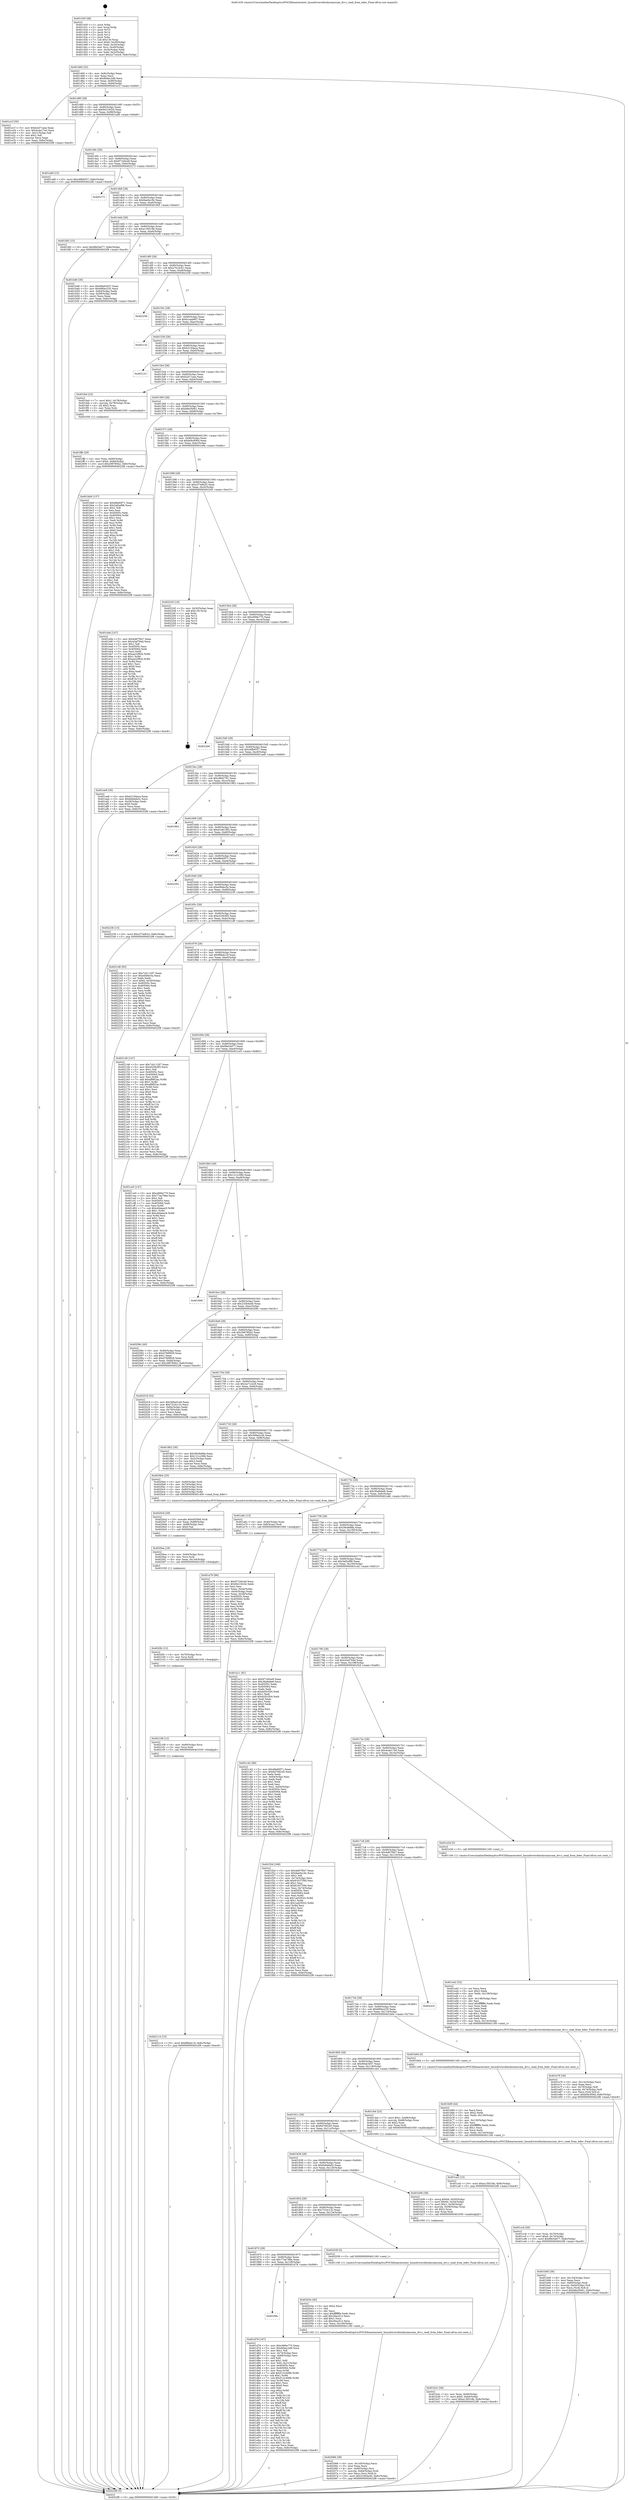 digraph "0x401430" {
  label = "0x401430 (/mnt/c/Users/mathe/Desktop/tcc/POCII/binaries/extr_linuxdriversblockzramzram_drv.c_read_from_bdev_Final-ollvm.out::main(0))"
  labelloc = "t"
  node[shape=record]

  Entry [label="",width=0.3,height=0.3,shape=circle,fillcolor=black,style=filled]
  "0x401460" [label="{
     0x401460 [32]\l
     | [instrs]\l
     &nbsp;&nbsp;0x401460 \<+6\>: mov -0x8c(%rbp),%eax\l
     &nbsp;&nbsp;0x401466 \<+2\>: mov %eax,%ecx\l
     &nbsp;&nbsp;0x401468 \<+6\>: sub $0x8d4ec2d6,%ecx\l
     &nbsp;&nbsp;0x40146e \<+6\>: mov %eax,-0x90(%rbp)\l
     &nbsp;&nbsp;0x401474 \<+6\>: mov %ecx,-0x94(%rbp)\l
     &nbsp;&nbsp;0x40147a \<+6\>: je 0000000000401e1f \<main+0x9ef\>\l
  }"]
  "0x401e1f" [label="{
     0x401e1f [30]\l
     | [instrs]\l
     &nbsp;&nbsp;0x401e1f \<+5\>: mov $0xb2d71aee,%eax\l
     &nbsp;&nbsp;0x401e24 \<+5\>: mov $0x4cde17e0,%ecx\l
     &nbsp;&nbsp;0x401e29 \<+3\>: mov -0x21(%rbp),%dl\l
     &nbsp;&nbsp;0x401e2c \<+3\>: test $0x1,%dl\l
     &nbsp;&nbsp;0x401e2f \<+3\>: cmovne %ecx,%eax\l
     &nbsp;&nbsp;0x401e32 \<+6\>: mov %eax,-0x8c(%rbp)\l
     &nbsp;&nbsp;0x401e38 \<+5\>: jmp 00000000004022f8 \<main+0xec8\>\l
  }"]
  "0x401480" [label="{
     0x401480 [28]\l
     | [instrs]\l
     &nbsp;&nbsp;0x401480 \<+5\>: jmp 0000000000401485 \<main+0x55\>\l
     &nbsp;&nbsp;0x401485 \<+6\>: mov -0x90(%rbp),%eax\l
     &nbsp;&nbsp;0x40148b \<+5\>: sub $0x94219c54,%eax\l
     &nbsp;&nbsp;0x401490 \<+6\>: mov %eax,-0x98(%rbp)\l
     &nbsp;&nbsp;0x401496 \<+6\>: je 0000000000401ad9 \<main+0x6a9\>\l
  }"]
  Exit [label="",width=0.3,height=0.3,shape=circle,fillcolor=black,style=filled,peripheries=2]
  "0x401ad9" [label="{
     0x401ad9 [15]\l
     | [instrs]\l
     &nbsp;&nbsp;0x401ad9 \<+10\>: movl $0xc6fb6557,-0x8c(%rbp)\l
     &nbsp;&nbsp;0x401ae3 \<+5\>: jmp 00000000004022f8 \<main+0xec8\>\l
  }"]
  "0x40149c" [label="{
     0x40149c [28]\l
     | [instrs]\l
     &nbsp;&nbsp;0x40149c \<+5\>: jmp 00000000004014a1 \<main+0x71\>\l
     &nbsp;&nbsp;0x4014a1 \<+6\>: mov -0x90(%rbp),%eax\l
     &nbsp;&nbsp;0x4014a7 \<+5\>: sub $0x971b0ce9,%eax\l
     &nbsp;&nbsp;0x4014ac \<+6\>: mov %eax,-0x9c(%rbp)\l
     &nbsp;&nbsp;0x4014b2 \<+6\>: je 0000000000402273 \<main+0xe43\>\l
  }"]
  "0x402114" [label="{
     0x402114 [15]\l
     | [instrs]\l
     &nbsp;&nbsp;0x402114 \<+10\>: movl $0xf8fadc18,-0x8c(%rbp)\l
     &nbsp;&nbsp;0x40211e \<+5\>: jmp 00000000004022f8 \<main+0xec8\>\l
  }"]
  "0x402273" [label="{
     0x402273\l
  }", style=dashed]
  "0x4014b8" [label="{
     0x4014b8 [28]\l
     | [instrs]\l
     &nbsp;&nbsp;0x4014b8 \<+5\>: jmp 00000000004014bd \<main+0x8d\>\l
     &nbsp;&nbsp;0x4014bd \<+6\>: mov -0x90(%rbp),%eax\l
     &nbsp;&nbsp;0x4014c3 \<+5\>: sub $0x9ae0a18c,%eax\l
     &nbsp;&nbsp;0x4014c8 \<+6\>: mov %eax,-0xa0(%rbp)\l
     &nbsp;&nbsp;0x4014ce \<+6\>: je 0000000000401fd5 \<main+0xba5\>\l
  }"]
  "0x402108" [label="{
     0x402108 [12]\l
     | [instrs]\l
     &nbsp;&nbsp;0x402108 \<+4\>: mov -0x80(%rbp),%rcx\l
     &nbsp;&nbsp;0x40210c \<+3\>: mov %rcx,%rdi\l
     &nbsp;&nbsp;0x40210f \<+5\>: call 0000000000401030 \<free@plt\>\l
     | [calls]\l
     &nbsp;&nbsp;0x401030 \{1\} (unknown)\l
  }"]
  "0x401fd5" [label="{
     0x401fd5 [15]\l
     | [instrs]\l
     &nbsp;&nbsp;0x401fd5 \<+10\>: movl $0xf9e54d77,-0x8c(%rbp)\l
     &nbsp;&nbsp;0x401fdf \<+5\>: jmp 00000000004022f8 \<main+0xec8\>\l
  }"]
  "0x4014d4" [label="{
     0x4014d4 [28]\l
     | [instrs]\l
     &nbsp;&nbsp;0x4014d4 \<+5\>: jmp 00000000004014d9 \<main+0xa9\>\l
     &nbsp;&nbsp;0x4014d9 \<+6\>: mov -0x90(%rbp),%eax\l
     &nbsp;&nbsp;0x4014df \<+5\>: sub $0xa139318e,%eax\l
     &nbsp;&nbsp;0x4014e4 \<+6\>: mov %eax,-0xa4(%rbp)\l
     &nbsp;&nbsp;0x4014ea \<+6\>: je 0000000000401b46 \<main+0x716\>\l
  }"]
  "0x4020fc" [label="{
     0x4020fc [12]\l
     | [instrs]\l
     &nbsp;&nbsp;0x4020fc \<+4\>: mov -0x70(%rbp),%rcx\l
     &nbsp;&nbsp;0x402100 \<+3\>: mov %rcx,%rdi\l
     &nbsp;&nbsp;0x402103 \<+5\>: call 0000000000401030 \<free@plt\>\l
     | [calls]\l
     &nbsp;&nbsp;0x401030 \{1\} (unknown)\l
  }"]
  "0x401b46" [label="{
     0x401b46 [30]\l
     | [instrs]\l
     &nbsp;&nbsp;0x401b46 \<+5\>: mov $0x69ab3457,%eax\l
     &nbsp;&nbsp;0x401b4b \<+5\>: mov $0x680ec235,%ecx\l
     &nbsp;&nbsp;0x401b50 \<+3\>: mov -0x64(%rbp),%edx\l
     &nbsp;&nbsp;0x401b53 \<+3\>: cmp -0x58(%rbp),%edx\l
     &nbsp;&nbsp;0x401b56 \<+3\>: cmovl %ecx,%eax\l
     &nbsp;&nbsp;0x401b59 \<+6\>: mov %eax,-0x8c(%rbp)\l
     &nbsp;&nbsp;0x401b5f \<+5\>: jmp 00000000004022f8 \<main+0xec8\>\l
  }"]
  "0x4014f0" [label="{
     0x4014f0 [28]\l
     | [instrs]\l
     &nbsp;&nbsp;0x4014f0 \<+5\>: jmp 00000000004014f5 \<main+0xc5\>\l
     &nbsp;&nbsp;0x4014f5 \<+6\>: mov -0x90(%rbp),%eax\l
     &nbsp;&nbsp;0x4014fb \<+5\>: sub $0xa741dc41,%eax\l
     &nbsp;&nbsp;0x401500 \<+6\>: mov %eax,-0xa8(%rbp)\l
     &nbsp;&nbsp;0x401506 \<+6\>: je 0000000000402258 \<main+0xe28\>\l
  }"]
  "0x4020ea" [label="{
     0x4020ea [18]\l
     | [instrs]\l
     &nbsp;&nbsp;0x4020ea \<+4\>: mov -0x60(%rbp),%rcx\l
     &nbsp;&nbsp;0x4020ee \<+3\>: mov %rcx,%rdi\l
     &nbsp;&nbsp;0x4020f1 \<+6\>: mov %eax,-0x144(%rbp)\l
     &nbsp;&nbsp;0x4020f7 \<+5\>: call 0000000000401030 \<free@plt\>\l
     | [calls]\l
     &nbsp;&nbsp;0x401030 \{1\} (unknown)\l
  }"]
  "0x402258" [label="{
     0x402258\l
  }", style=dashed]
  "0x40150c" [label="{
     0x40150c [28]\l
     | [instrs]\l
     &nbsp;&nbsp;0x40150c \<+5\>: jmp 0000000000401511 \<main+0xe1\>\l
     &nbsp;&nbsp;0x401511 \<+6\>: mov -0x90(%rbp),%eax\l
     &nbsp;&nbsp;0x401517 \<+5\>: sub $0xb1eaa807,%eax\l
     &nbsp;&nbsp;0x40151c \<+6\>: mov %eax,-0xac(%rbp)\l
     &nbsp;&nbsp;0x401522 \<+6\>: je 0000000000402132 \<main+0xd02\>\l
  }"]
  "0x4020cd" [label="{
     0x4020cd [29]\l
     | [instrs]\l
     &nbsp;&nbsp;0x4020cd \<+10\>: movabs $0x4030b6,%rdi\l
     &nbsp;&nbsp;0x4020d7 \<+6\>: mov %eax,-0x88(%rbp)\l
     &nbsp;&nbsp;0x4020dd \<+6\>: mov -0x88(%rbp),%esi\l
     &nbsp;&nbsp;0x4020e3 \<+2\>: mov $0x0,%al\l
     &nbsp;&nbsp;0x4020e5 \<+5\>: call 0000000000401040 \<printf@plt\>\l
     | [calls]\l
     &nbsp;&nbsp;0x401040 \{1\} (unknown)\l
  }"]
  "0x402132" [label="{
     0x402132\l
  }", style=dashed]
  "0x401528" [label="{
     0x401528 [28]\l
     | [instrs]\l
     &nbsp;&nbsp;0x401528 \<+5\>: jmp 000000000040152d \<main+0xfd\>\l
     &nbsp;&nbsp;0x40152d \<+6\>: mov -0x90(%rbp),%eax\l
     &nbsp;&nbsp;0x401533 \<+5\>: sub $0xb2194aca,%eax\l
     &nbsp;&nbsp;0x401538 \<+6\>: mov %eax,-0xb0(%rbp)\l
     &nbsp;&nbsp;0x40153e \<+6\>: je 0000000000402123 \<main+0xcf3\>\l
  }"]
  "0x402066" [label="{
     0x402066 [38]\l
     | [instrs]\l
     &nbsp;&nbsp;0x402066 \<+6\>: mov -0x140(%rbp),%ecx\l
     &nbsp;&nbsp;0x40206c \<+3\>: imul %eax,%ecx\l
     &nbsp;&nbsp;0x40206f \<+4\>: mov -0x80(%rbp),%rsi\l
     &nbsp;&nbsp;0x402073 \<+7\>: movslq -0x84(%rbp),%rdi\l
     &nbsp;&nbsp;0x40207a \<+3\>: mov %ecx,(%rsi,%rdi,4)\l
     &nbsp;&nbsp;0x40207d \<+10\>: movl $0x233b4a40,-0x8c(%rbp)\l
     &nbsp;&nbsp;0x402087 \<+5\>: jmp 00000000004022f8 \<main+0xec8\>\l
  }"]
  "0x402123" [label="{
     0x402123\l
  }", style=dashed]
  "0x401544" [label="{
     0x401544 [28]\l
     | [instrs]\l
     &nbsp;&nbsp;0x401544 \<+5\>: jmp 0000000000401549 \<main+0x119\>\l
     &nbsp;&nbsp;0x401549 \<+6\>: mov -0x90(%rbp),%eax\l
     &nbsp;&nbsp;0x40154f \<+5\>: sub $0xb2d71aee,%eax\l
     &nbsp;&nbsp;0x401554 \<+6\>: mov %eax,-0xb4(%rbp)\l
     &nbsp;&nbsp;0x40155a \<+6\>: je 0000000000401fe4 \<main+0xbb4\>\l
  }"]
  "0x40203e" [label="{
     0x40203e [40]\l
     | [instrs]\l
     &nbsp;&nbsp;0x40203e \<+5\>: mov $0x2,%ecx\l
     &nbsp;&nbsp;0x402043 \<+1\>: cltd\l
     &nbsp;&nbsp;0x402044 \<+2\>: idiv %ecx\l
     &nbsp;&nbsp;0x402046 \<+6\>: imul $0xfffffffe,%edx,%ecx\l
     &nbsp;&nbsp;0x40204c \<+6\>: add $0x26acd12,%ecx\l
     &nbsp;&nbsp;0x402052 \<+3\>: add $0x1,%ecx\l
     &nbsp;&nbsp;0x402055 \<+6\>: sub $0x26acd12,%ecx\l
     &nbsp;&nbsp;0x40205b \<+6\>: mov %ecx,-0x140(%rbp)\l
     &nbsp;&nbsp;0x402061 \<+5\>: call 0000000000401160 \<next_i\>\l
     | [calls]\l
     &nbsp;&nbsp;0x401160 \{1\} (/mnt/c/Users/mathe/Desktop/tcc/POCII/binaries/extr_linuxdriversblockzramzram_drv.c_read_from_bdev_Final-ollvm.out::next_i)\l
  }"]
  "0x401fe4" [label="{
     0x401fe4 [23]\l
     | [instrs]\l
     &nbsp;&nbsp;0x401fe4 \<+7\>: movl $0x1,-0x78(%rbp)\l
     &nbsp;&nbsp;0x401feb \<+4\>: movslq -0x78(%rbp),%rax\l
     &nbsp;&nbsp;0x401fef \<+4\>: shl $0x2,%rax\l
     &nbsp;&nbsp;0x401ff3 \<+3\>: mov %rax,%rdi\l
     &nbsp;&nbsp;0x401ff6 \<+5\>: call 0000000000401050 \<malloc@plt\>\l
     | [calls]\l
     &nbsp;&nbsp;0x401050 \{1\} (unknown)\l
  }"]
  "0x401560" [label="{
     0x401560 [28]\l
     | [instrs]\l
     &nbsp;&nbsp;0x401560 \<+5\>: jmp 0000000000401565 \<main+0x135\>\l
     &nbsp;&nbsp;0x401565 \<+6\>: mov -0x90(%rbp),%eax\l
     &nbsp;&nbsp;0x40156b \<+5\>: sub $0xb8e30d01,%eax\l
     &nbsp;&nbsp;0x401570 \<+6\>: mov %eax,-0xb8(%rbp)\l
     &nbsp;&nbsp;0x401576 \<+6\>: je 0000000000401bb9 \<main+0x789\>\l
  }"]
  "0x401ffb" [label="{
     0x401ffb [29]\l
     | [instrs]\l
     &nbsp;&nbsp;0x401ffb \<+4\>: mov %rax,-0x80(%rbp)\l
     &nbsp;&nbsp;0x401fff \<+10\>: movl $0x0,-0x84(%rbp)\l
     &nbsp;&nbsp;0x402009 \<+10\>: movl $0x299785b2,-0x8c(%rbp)\l
     &nbsp;&nbsp;0x402013 \<+5\>: jmp 00000000004022f8 \<main+0xec8\>\l
  }"]
  "0x401bb9" [label="{
     0x401bb9 [137]\l
     | [instrs]\l
     &nbsp;&nbsp;0x401bb9 \<+5\>: mov $0xd8e60f71,%eax\l
     &nbsp;&nbsp;0x401bbe \<+5\>: mov $0x3af2ef96,%ecx\l
     &nbsp;&nbsp;0x401bc3 \<+2\>: mov $0x1,%dl\l
     &nbsp;&nbsp;0x401bc5 \<+2\>: xor %esi,%esi\l
     &nbsp;&nbsp;0x401bc7 \<+7\>: mov 0x40505c,%edi\l
     &nbsp;&nbsp;0x401bce \<+8\>: mov 0x405064,%r8d\l
     &nbsp;&nbsp;0x401bd6 \<+3\>: sub $0x1,%esi\l
     &nbsp;&nbsp;0x401bd9 \<+3\>: mov %edi,%r9d\l
     &nbsp;&nbsp;0x401bdc \<+3\>: add %esi,%r9d\l
     &nbsp;&nbsp;0x401bdf \<+4\>: imul %r9d,%edi\l
     &nbsp;&nbsp;0x401be3 \<+3\>: and $0x1,%edi\l
     &nbsp;&nbsp;0x401be6 \<+3\>: cmp $0x0,%edi\l
     &nbsp;&nbsp;0x401be9 \<+4\>: sete %r10b\l
     &nbsp;&nbsp;0x401bed \<+4\>: cmp $0xa,%r8d\l
     &nbsp;&nbsp;0x401bf1 \<+4\>: setl %r11b\l
     &nbsp;&nbsp;0x401bf5 \<+3\>: mov %r10b,%bl\l
     &nbsp;&nbsp;0x401bf8 \<+3\>: xor $0xff,%bl\l
     &nbsp;&nbsp;0x401bfb \<+3\>: mov %r11b,%r14b\l
     &nbsp;&nbsp;0x401bfe \<+4\>: xor $0xff,%r14b\l
     &nbsp;&nbsp;0x401c02 \<+3\>: xor $0x1,%dl\l
     &nbsp;&nbsp;0x401c05 \<+3\>: mov %bl,%r15b\l
     &nbsp;&nbsp;0x401c08 \<+4\>: and $0xff,%r15b\l
     &nbsp;&nbsp;0x401c0c \<+3\>: and %dl,%r10b\l
     &nbsp;&nbsp;0x401c0f \<+3\>: mov %r14b,%r12b\l
     &nbsp;&nbsp;0x401c12 \<+4\>: and $0xff,%r12b\l
     &nbsp;&nbsp;0x401c16 \<+3\>: and %dl,%r11b\l
     &nbsp;&nbsp;0x401c19 \<+3\>: or %r10b,%r15b\l
     &nbsp;&nbsp;0x401c1c \<+3\>: or %r11b,%r12b\l
     &nbsp;&nbsp;0x401c1f \<+3\>: xor %r12b,%r15b\l
     &nbsp;&nbsp;0x401c22 \<+3\>: or %r14b,%bl\l
     &nbsp;&nbsp;0x401c25 \<+3\>: xor $0xff,%bl\l
     &nbsp;&nbsp;0x401c28 \<+3\>: or $0x1,%dl\l
     &nbsp;&nbsp;0x401c2b \<+2\>: and %dl,%bl\l
     &nbsp;&nbsp;0x401c2d \<+3\>: or %bl,%r15b\l
     &nbsp;&nbsp;0x401c30 \<+4\>: test $0x1,%r15b\l
     &nbsp;&nbsp;0x401c34 \<+3\>: cmovne %ecx,%eax\l
     &nbsp;&nbsp;0x401c37 \<+6\>: mov %eax,-0x8c(%rbp)\l
     &nbsp;&nbsp;0x401c3d \<+5\>: jmp 00000000004022f8 \<main+0xec8\>\l
  }"]
  "0x40157c" [label="{
     0x40157c [28]\l
     | [instrs]\l
     &nbsp;&nbsp;0x40157c \<+5\>: jmp 0000000000401581 \<main+0x151\>\l
     &nbsp;&nbsp;0x401581 \<+6\>: mov -0x90(%rbp),%eax\l
     &nbsp;&nbsp;0x401587 \<+5\>: sub $0xbf4c956d,%eax\l
     &nbsp;&nbsp;0x40158c \<+6\>: mov %eax,-0xbc(%rbp)\l
     &nbsp;&nbsp;0x401592 \<+6\>: je 0000000000401e9a \<main+0xa6a\>\l
  }"]
  "0x401e76" [label="{
     0x401e76 [36]\l
     | [instrs]\l
     &nbsp;&nbsp;0x401e76 \<+6\>: mov -0x13c(%rbp),%ecx\l
     &nbsp;&nbsp;0x401e7c \<+3\>: imul %eax,%ecx\l
     &nbsp;&nbsp;0x401e7f \<+4\>: mov -0x70(%rbp),%r8\l
     &nbsp;&nbsp;0x401e83 \<+4\>: movslq -0x74(%rbp),%r9\l
     &nbsp;&nbsp;0x401e87 \<+4\>: mov %ecx,(%r8,%r9,4)\l
     &nbsp;&nbsp;0x401e8b \<+10\>: movl $0xbf4c956d,-0x8c(%rbp)\l
     &nbsp;&nbsp;0x401e95 \<+5\>: jmp 00000000004022f8 \<main+0xec8\>\l
  }"]
  "0x401e9a" [label="{
     0x401e9a [147]\l
     | [instrs]\l
     &nbsp;&nbsp;0x401e9a \<+5\>: mov $0x4d67f5e7,%eax\l
     &nbsp;&nbsp;0x401e9f \<+5\>: mov $0x43af794d,%ecx\l
     &nbsp;&nbsp;0x401ea4 \<+2\>: mov $0x1,%dl\l
     &nbsp;&nbsp;0x401ea6 \<+7\>: mov 0x40505c,%esi\l
     &nbsp;&nbsp;0x401ead \<+7\>: mov 0x405064,%edi\l
     &nbsp;&nbsp;0x401eb4 \<+3\>: mov %esi,%r8d\l
     &nbsp;&nbsp;0x401eb7 \<+7\>: sub $0xaa32f9cb,%r8d\l
     &nbsp;&nbsp;0x401ebe \<+4\>: sub $0x1,%r8d\l
     &nbsp;&nbsp;0x401ec2 \<+7\>: add $0xaa32f9cb,%r8d\l
     &nbsp;&nbsp;0x401ec9 \<+4\>: imul %r8d,%esi\l
     &nbsp;&nbsp;0x401ecd \<+3\>: and $0x1,%esi\l
     &nbsp;&nbsp;0x401ed0 \<+3\>: cmp $0x0,%esi\l
     &nbsp;&nbsp;0x401ed3 \<+4\>: sete %r9b\l
     &nbsp;&nbsp;0x401ed7 \<+3\>: cmp $0xa,%edi\l
     &nbsp;&nbsp;0x401eda \<+4\>: setl %r10b\l
     &nbsp;&nbsp;0x401ede \<+3\>: mov %r9b,%r11b\l
     &nbsp;&nbsp;0x401ee1 \<+4\>: xor $0xff,%r11b\l
     &nbsp;&nbsp;0x401ee5 \<+3\>: mov %r10b,%bl\l
     &nbsp;&nbsp;0x401ee8 \<+3\>: xor $0xff,%bl\l
     &nbsp;&nbsp;0x401eeb \<+3\>: xor $0x0,%dl\l
     &nbsp;&nbsp;0x401eee \<+3\>: mov %r11b,%r14b\l
     &nbsp;&nbsp;0x401ef1 \<+4\>: and $0x0,%r14b\l
     &nbsp;&nbsp;0x401ef5 \<+3\>: and %dl,%r9b\l
     &nbsp;&nbsp;0x401ef8 \<+3\>: mov %bl,%r15b\l
     &nbsp;&nbsp;0x401efb \<+4\>: and $0x0,%r15b\l
     &nbsp;&nbsp;0x401eff \<+3\>: and %dl,%r10b\l
     &nbsp;&nbsp;0x401f02 \<+3\>: or %r9b,%r14b\l
     &nbsp;&nbsp;0x401f05 \<+3\>: or %r10b,%r15b\l
     &nbsp;&nbsp;0x401f08 \<+3\>: xor %r15b,%r14b\l
     &nbsp;&nbsp;0x401f0b \<+3\>: or %bl,%r11b\l
     &nbsp;&nbsp;0x401f0e \<+4\>: xor $0xff,%r11b\l
     &nbsp;&nbsp;0x401f12 \<+3\>: or $0x0,%dl\l
     &nbsp;&nbsp;0x401f15 \<+3\>: and %dl,%r11b\l
     &nbsp;&nbsp;0x401f18 \<+3\>: or %r11b,%r14b\l
     &nbsp;&nbsp;0x401f1b \<+4\>: test $0x1,%r14b\l
     &nbsp;&nbsp;0x401f1f \<+3\>: cmovne %ecx,%eax\l
     &nbsp;&nbsp;0x401f22 \<+6\>: mov %eax,-0x8c(%rbp)\l
     &nbsp;&nbsp;0x401f28 \<+5\>: jmp 00000000004022f8 \<main+0xec8\>\l
  }"]
  "0x401598" [label="{
     0x401598 [28]\l
     | [instrs]\l
     &nbsp;&nbsp;0x401598 \<+5\>: jmp 000000000040159d \<main+0x16d\>\l
     &nbsp;&nbsp;0x40159d \<+6\>: mov -0x90(%rbp),%eax\l
     &nbsp;&nbsp;0x4015a3 \<+5\>: sub $0xc574db33,%eax\l
     &nbsp;&nbsp;0x4015a8 \<+6\>: mov %eax,-0xc0(%rbp)\l
     &nbsp;&nbsp;0x4015ae \<+6\>: je 0000000000402245 \<main+0xe15\>\l
  }"]
  "0x401e42" [label="{
     0x401e42 [52]\l
     | [instrs]\l
     &nbsp;&nbsp;0x401e42 \<+2\>: xor %ecx,%ecx\l
     &nbsp;&nbsp;0x401e44 \<+5\>: mov $0x2,%edx\l
     &nbsp;&nbsp;0x401e49 \<+6\>: mov %edx,-0x138(%rbp)\l
     &nbsp;&nbsp;0x401e4f \<+1\>: cltd\l
     &nbsp;&nbsp;0x401e50 \<+6\>: mov -0x138(%rbp),%esi\l
     &nbsp;&nbsp;0x401e56 \<+2\>: idiv %esi\l
     &nbsp;&nbsp;0x401e58 \<+6\>: imul $0xfffffffe,%edx,%edx\l
     &nbsp;&nbsp;0x401e5e \<+2\>: mov %ecx,%edi\l
     &nbsp;&nbsp;0x401e60 \<+2\>: sub %edx,%edi\l
     &nbsp;&nbsp;0x401e62 \<+2\>: mov %ecx,%edx\l
     &nbsp;&nbsp;0x401e64 \<+3\>: sub $0x1,%edx\l
     &nbsp;&nbsp;0x401e67 \<+2\>: add %edx,%edi\l
     &nbsp;&nbsp;0x401e69 \<+2\>: sub %edi,%ecx\l
     &nbsp;&nbsp;0x401e6b \<+6\>: mov %ecx,-0x13c(%rbp)\l
     &nbsp;&nbsp;0x401e71 \<+5\>: call 0000000000401160 \<next_i\>\l
     | [calls]\l
     &nbsp;&nbsp;0x401160 \{1\} (/mnt/c/Users/mathe/Desktop/tcc/POCII/binaries/extr_linuxdriversblockzramzram_drv.c_read_from_bdev_Final-ollvm.out::next_i)\l
  }"]
  "0x402245" [label="{
     0x402245 [19]\l
     | [instrs]\l
     &nbsp;&nbsp;0x402245 \<+3\>: mov -0x30(%rbp),%eax\l
     &nbsp;&nbsp;0x402248 \<+7\>: add $0x130,%rsp\l
     &nbsp;&nbsp;0x40224f \<+1\>: pop %rbx\l
     &nbsp;&nbsp;0x402250 \<+2\>: pop %r12\l
     &nbsp;&nbsp;0x402252 \<+2\>: pop %r14\l
     &nbsp;&nbsp;0x402254 \<+2\>: pop %r15\l
     &nbsp;&nbsp;0x402256 \<+1\>: pop %rbp\l
     &nbsp;&nbsp;0x402257 \<+1\>: ret\l
  }"]
  "0x4015b4" [label="{
     0x4015b4 [28]\l
     | [instrs]\l
     &nbsp;&nbsp;0x4015b4 \<+5\>: jmp 00000000004015b9 \<main+0x189\>\l
     &nbsp;&nbsp;0x4015b9 \<+6\>: mov -0x90(%rbp),%eax\l
     &nbsp;&nbsp;0x4015bf \<+5\>: sub $0xc666e770,%eax\l
     &nbsp;&nbsp;0x4015c4 \<+6\>: mov %eax,-0xc4(%rbp)\l
     &nbsp;&nbsp;0x4015ca \<+6\>: je 00000000004022b6 \<main+0xe86\>\l
  }"]
  "0x40188c" [label="{
     0x40188c\l
  }", style=dashed]
  "0x4022b6" [label="{
     0x4022b6\l
  }", style=dashed]
  "0x4015d0" [label="{
     0x4015d0 [28]\l
     | [instrs]\l
     &nbsp;&nbsp;0x4015d0 \<+5\>: jmp 00000000004015d5 \<main+0x1a5\>\l
     &nbsp;&nbsp;0x4015d5 \<+6\>: mov -0x90(%rbp),%eax\l
     &nbsp;&nbsp;0x4015db \<+5\>: sub $0xc6fb6557,%eax\l
     &nbsp;&nbsp;0x4015e0 \<+6\>: mov %eax,-0xc8(%rbp)\l
     &nbsp;&nbsp;0x4015e6 \<+6\>: je 0000000000401ae8 \<main+0x6b8\>\l
  }"]
  "0x401d78" [label="{
     0x401d78 [167]\l
     | [instrs]\l
     &nbsp;&nbsp;0x401d78 \<+5\>: mov $0xc666e770,%eax\l
     &nbsp;&nbsp;0x401d7d \<+5\>: mov $0x8d4ec2d6,%ecx\l
     &nbsp;&nbsp;0x401d82 \<+2\>: mov $0x1,%dl\l
     &nbsp;&nbsp;0x401d84 \<+3\>: mov -0x74(%rbp),%esi\l
     &nbsp;&nbsp;0x401d87 \<+3\>: cmp -0x68(%rbp),%esi\l
     &nbsp;&nbsp;0x401d8a \<+4\>: setl %dil\l
     &nbsp;&nbsp;0x401d8e \<+4\>: and $0x1,%dil\l
     &nbsp;&nbsp;0x401d92 \<+4\>: mov %dil,-0x21(%rbp)\l
     &nbsp;&nbsp;0x401d96 \<+7\>: mov 0x40505c,%esi\l
     &nbsp;&nbsp;0x401d9d \<+8\>: mov 0x405064,%r8d\l
     &nbsp;&nbsp;0x401da5 \<+3\>: mov %esi,%r9d\l
     &nbsp;&nbsp;0x401da8 \<+7\>: add $0x512c408b,%r9d\l
     &nbsp;&nbsp;0x401daf \<+4\>: sub $0x1,%r9d\l
     &nbsp;&nbsp;0x401db3 \<+7\>: sub $0x512c408b,%r9d\l
     &nbsp;&nbsp;0x401dba \<+4\>: imul %r9d,%esi\l
     &nbsp;&nbsp;0x401dbe \<+3\>: and $0x1,%esi\l
     &nbsp;&nbsp;0x401dc1 \<+3\>: cmp $0x0,%esi\l
     &nbsp;&nbsp;0x401dc4 \<+4\>: sete %dil\l
     &nbsp;&nbsp;0x401dc8 \<+4\>: cmp $0xa,%r8d\l
     &nbsp;&nbsp;0x401dcc \<+4\>: setl %r10b\l
     &nbsp;&nbsp;0x401dd0 \<+3\>: mov %dil,%r11b\l
     &nbsp;&nbsp;0x401dd3 \<+4\>: xor $0xff,%r11b\l
     &nbsp;&nbsp;0x401dd7 \<+3\>: mov %r10b,%bl\l
     &nbsp;&nbsp;0x401dda \<+3\>: xor $0xff,%bl\l
     &nbsp;&nbsp;0x401ddd \<+3\>: xor $0x1,%dl\l
     &nbsp;&nbsp;0x401de0 \<+3\>: mov %r11b,%r14b\l
     &nbsp;&nbsp;0x401de3 \<+4\>: and $0xff,%r14b\l
     &nbsp;&nbsp;0x401de7 \<+3\>: and %dl,%dil\l
     &nbsp;&nbsp;0x401dea \<+3\>: mov %bl,%r15b\l
     &nbsp;&nbsp;0x401ded \<+4\>: and $0xff,%r15b\l
     &nbsp;&nbsp;0x401df1 \<+3\>: and %dl,%r10b\l
     &nbsp;&nbsp;0x401df4 \<+3\>: or %dil,%r14b\l
     &nbsp;&nbsp;0x401df7 \<+3\>: or %r10b,%r15b\l
     &nbsp;&nbsp;0x401dfa \<+3\>: xor %r15b,%r14b\l
     &nbsp;&nbsp;0x401dfd \<+3\>: or %bl,%r11b\l
     &nbsp;&nbsp;0x401e00 \<+4\>: xor $0xff,%r11b\l
     &nbsp;&nbsp;0x401e04 \<+3\>: or $0x1,%dl\l
     &nbsp;&nbsp;0x401e07 \<+3\>: and %dl,%r11b\l
     &nbsp;&nbsp;0x401e0a \<+3\>: or %r11b,%r14b\l
     &nbsp;&nbsp;0x401e0d \<+4\>: test $0x1,%r14b\l
     &nbsp;&nbsp;0x401e11 \<+3\>: cmovne %ecx,%eax\l
     &nbsp;&nbsp;0x401e14 \<+6\>: mov %eax,-0x8c(%rbp)\l
     &nbsp;&nbsp;0x401e1a \<+5\>: jmp 00000000004022f8 \<main+0xec8\>\l
  }"]
  "0x401ae8" [label="{
     0x401ae8 [30]\l
     | [instrs]\l
     &nbsp;&nbsp;0x401ae8 \<+5\>: mov $0xb2194aca,%eax\l
     &nbsp;&nbsp;0x401aed \<+5\>: mov $0x6e6dde5c,%ecx\l
     &nbsp;&nbsp;0x401af2 \<+3\>: mov -0x28(%rbp),%edx\l
     &nbsp;&nbsp;0x401af5 \<+3\>: cmp $0x0,%edx\l
     &nbsp;&nbsp;0x401af8 \<+3\>: cmove %ecx,%eax\l
     &nbsp;&nbsp;0x401afb \<+6\>: mov %eax,-0x8c(%rbp)\l
     &nbsp;&nbsp;0x401b01 \<+5\>: jmp 00000000004022f8 \<main+0xec8\>\l
  }"]
  "0x4015ec" [label="{
     0x4015ec [28]\l
     | [instrs]\l
     &nbsp;&nbsp;0x4015ec \<+5\>: jmp 00000000004015f1 \<main+0x1c1\>\l
     &nbsp;&nbsp;0x4015f1 \<+6\>: mov -0x90(%rbp),%eax\l
     &nbsp;&nbsp;0x4015f7 \<+5\>: sub $0xcf8d2791,%eax\l
     &nbsp;&nbsp;0x4015fc \<+6\>: mov %eax,-0xcc(%rbp)\l
     &nbsp;&nbsp;0x401602 \<+6\>: je 0000000000401963 \<main+0x533\>\l
  }"]
  "0x401870" [label="{
     0x401870 [28]\l
     | [instrs]\l
     &nbsp;&nbsp;0x401870 \<+5\>: jmp 0000000000401875 \<main+0x445\>\l
     &nbsp;&nbsp;0x401875 \<+6\>: mov -0x90(%rbp),%eax\l
     &nbsp;&nbsp;0x40187b \<+5\>: sub $0x77ae798e,%eax\l
     &nbsp;&nbsp;0x401880 \<+6\>: mov %eax,-0x128(%rbp)\l
     &nbsp;&nbsp;0x401886 \<+6\>: je 0000000000401d78 \<main+0x948\>\l
  }"]
  "0x401963" [label="{
     0x401963\l
  }", style=dashed]
  "0x401608" [label="{
     0x401608 [28]\l
     | [instrs]\l
     &nbsp;&nbsp;0x401608 \<+5\>: jmp 000000000040160d \<main+0x1dd\>\l
     &nbsp;&nbsp;0x40160d \<+6\>: mov -0x90(%rbp),%eax\l
     &nbsp;&nbsp;0x401613 \<+5\>: sub $0xd1e81582,%eax\l
     &nbsp;&nbsp;0x401618 \<+6\>: mov %eax,-0xd0(%rbp)\l
     &nbsp;&nbsp;0x40161e \<+6\>: je 0000000000401a02 \<main+0x5d2\>\l
  }"]
  "0x402039" [label="{
     0x402039 [5]\l
     | [instrs]\l
     &nbsp;&nbsp;0x402039 \<+5\>: call 0000000000401160 \<next_i\>\l
     | [calls]\l
     &nbsp;&nbsp;0x401160 \{1\} (/mnt/c/Users/mathe/Desktop/tcc/POCII/binaries/extr_linuxdriversblockzramzram_drv.c_read_from_bdev_Final-ollvm.out::next_i)\l
  }"]
  "0x401a02" [label="{
     0x401a02\l
  }", style=dashed]
  "0x401624" [label="{
     0x401624 [28]\l
     | [instrs]\l
     &nbsp;&nbsp;0x401624 \<+5\>: jmp 0000000000401629 \<main+0x1f9\>\l
     &nbsp;&nbsp;0x401629 \<+6\>: mov -0x90(%rbp),%eax\l
     &nbsp;&nbsp;0x40162f \<+5\>: sub $0xd8e60f71,%eax\l
     &nbsp;&nbsp;0x401634 \<+6\>: mov %eax,-0xd4(%rbp)\l
     &nbsp;&nbsp;0x40163a \<+6\>: je 0000000000402292 \<main+0xe62\>\l
  }"]
  "0x401ccb" [label="{
     0x401ccb [26]\l
     | [instrs]\l
     &nbsp;&nbsp;0x401ccb \<+4\>: mov %rax,-0x70(%rbp)\l
     &nbsp;&nbsp;0x401ccf \<+7\>: movl $0x0,-0x74(%rbp)\l
     &nbsp;&nbsp;0x401cd6 \<+10\>: movl $0xf9e54d77,-0x8c(%rbp)\l
     &nbsp;&nbsp;0x401ce0 \<+5\>: jmp 00000000004022f8 \<main+0xec8\>\l
  }"]
  "0x402292" [label="{
     0x402292\l
  }", style=dashed]
  "0x401640" [label="{
     0x401640 [28]\l
     | [instrs]\l
     &nbsp;&nbsp;0x401640 \<+5\>: jmp 0000000000401645 \<main+0x215\>\l
     &nbsp;&nbsp;0x401645 \<+6\>: mov -0x90(%rbp),%eax\l
     &nbsp;&nbsp;0x40164b \<+5\>: sub $0xe0bfec5a,%eax\l
     &nbsp;&nbsp;0x401650 \<+6\>: mov %eax,-0xd8(%rbp)\l
     &nbsp;&nbsp;0x401656 \<+6\>: je 0000000000402236 \<main+0xe06\>\l
  }"]
  "0x401b95" [label="{
     0x401b95 [36]\l
     | [instrs]\l
     &nbsp;&nbsp;0x401b95 \<+6\>: mov -0x134(%rbp),%ecx\l
     &nbsp;&nbsp;0x401b9b \<+3\>: imul %eax,%ecx\l
     &nbsp;&nbsp;0x401b9e \<+4\>: mov -0x60(%rbp),%rdi\l
     &nbsp;&nbsp;0x401ba2 \<+4\>: movslq -0x64(%rbp),%r8\l
     &nbsp;&nbsp;0x401ba6 \<+4\>: mov %ecx,(%rdi,%r8,4)\l
     &nbsp;&nbsp;0x401baa \<+10\>: movl $0xb8e30d01,-0x8c(%rbp)\l
     &nbsp;&nbsp;0x401bb4 \<+5\>: jmp 00000000004022f8 \<main+0xec8\>\l
  }"]
  "0x402236" [label="{
     0x402236 [15]\l
     | [instrs]\l
     &nbsp;&nbsp;0x402236 \<+10\>: movl $0xc574db33,-0x8c(%rbp)\l
     &nbsp;&nbsp;0x402240 \<+5\>: jmp 00000000004022f8 \<main+0xec8\>\l
  }"]
  "0x40165c" [label="{
     0x40165c [28]\l
     | [instrs]\l
     &nbsp;&nbsp;0x40165c \<+5\>: jmp 0000000000401661 \<main+0x231\>\l
     &nbsp;&nbsp;0x401661 \<+6\>: mov -0x90(%rbp),%eax\l
     &nbsp;&nbsp;0x401667 \<+5\>: sub $0xe529c6f3,%eax\l
     &nbsp;&nbsp;0x40166c \<+6\>: mov %eax,-0xdc(%rbp)\l
     &nbsp;&nbsp;0x401672 \<+6\>: je 00000000004021d9 \<main+0xda9\>\l
  }"]
  "0x401b69" [label="{
     0x401b69 [44]\l
     | [instrs]\l
     &nbsp;&nbsp;0x401b69 \<+2\>: xor %ecx,%ecx\l
     &nbsp;&nbsp;0x401b6b \<+5\>: mov $0x2,%edx\l
     &nbsp;&nbsp;0x401b70 \<+6\>: mov %edx,-0x130(%rbp)\l
     &nbsp;&nbsp;0x401b76 \<+1\>: cltd\l
     &nbsp;&nbsp;0x401b77 \<+6\>: mov -0x130(%rbp),%esi\l
     &nbsp;&nbsp;0x401b7d \<+2\>: idiv %esi\l
     &nbsp;&nbsp;0x401b7f \<+6\>: imul $0xfffffffe,%edx,%edx\l
     &nbsp;&nbsp;0x401b85 \<+3\>: sub $0x1,%ecx\l
     &nbsp;&nbsp;0x401b88 \<+2\>: sub %ecx,%edx\l
     &nbsp;&nbsp;0x401b8a \<+6\>: mov %edx,-0x134(%rbp)\l
     &nbsp;&nbsp;0x401b90 \<+5\>: call 0000000000401160 \<next_i\>\l
     | [calls]\l
     &nbsp;&nbsp;0x401160 \{1\} (/mnt/c/Users/mathe/Desktop/tcc/POCII/binaries/extr_linuxdriversblockzramzram_drv.c_read_from_bdev_Final-ollvm.out::next_i)\l
  }"]
  "0x4021d9" [label="{
     0x4021d9 [93]\l
     | [instrs]\l
     &nbsp;&nbsp;0x4021d9 \<+5\>: mov $0x7cb11297,%eax\l
     &nbsp;&nbsp;0x4021de \<+5\>: mov $0xe0bfec5a,%ecx\l
     &nbsp;&nbsp;0x4021e3 \<+2\>: xor %edx,%edx\l
     &nbsp;&nbsp;0x4021e5 \<+7\>: movl $0x0,-0x30(%rbp)\l
     &nbsp;&nbsp;0x4021ec \<+7\>: mov 0x40505c,%esi\l
     &nbsp;&nbsp;0x4021f3 \<+7\>: mov 0x405064,%edi\l
     &nbsp;&nbsp;0x4021fa \<+3\>: sub $0x1,%edx\l
     &nbsp;&nbsp;0x4021fd \<+3\>: mov %esi,%r8d\l
     &nbsp;&nbsp;0x402200 \<+3\>: add %edx,%r8d\l
     &nbsp;&nbsp;0x402203 \<+4\>: imul %r8d,%esi\l
     &nbsp;&nbsp;0x402207 \<+3\>: and $0x1,%esi\l
     &nbsp;&nbsp;0x40220a \<+3\>: cmp $0x0,%esi\l
     &nbsp;&nbsp;0x40220d \<+4\>: sete %r9b\l
     &nbsp;&nbsp;0x402211 \<+3\>: cmp $0xa,%edi\l
     &nbsp;&nbsp;0x402214 \<+4\>: setl %r10b\l
     &nbsp;&nbsp;0x402218 \<+3\>: mov %r9b,%r11b\l
     &nbsp;&nbsp;0x40221b \<+3\>: and %r10b,%r11b\l
     &nbsp;&nbsp;0x40221e \<+3\>: xor %r10b,%r9b\l
     &nbsp;&nbsp;0x402221 \<+3\>: or %r9b,%r11b\l
     &nbsp;&nbsp;0x402224 \<+4\>: test $0x1,%r11b\l
     &nbsp;&nbsp;0x402228 \<+3\>: cmovne %ecx,%eax\l
     &nbsp;&nbsp;0x40222b \<+6\>: mov %eax,-0x8c(%rbp)\l
     &nbsp;&nbsp;0x402231 \<+5\>: jmp 00000000004022f8 \<main+0xec8\>\l
  }"]
  "0x401678" [label="{
     0x401678 [28]\l
     | [instrs]\l
     &nbsp;&nbsp;0x401678 \<+5\>: jmp 000000000040167d \<main+0x24d\>\l
     &nbsp;&nbsp;0x40167d \<+6\>: mov -0x90(%rbp),%eax\l
     &nbsp;&nbsp;0x401683 \<+5\>: sub $0xf8fadc18,%eax\l
     &nbsp;&nbsp;0x401688 \<+6\>: mov %eax,-0xe0(%rbp)\l
     &nbsp;&nbsp;0x40168e \<+6\>: je 0000000000402146 \<main+0xd16\>\l
  }"]
  "0x401b2c" [label="{
     0x401b2c [26]\l
     | [instrs]\l
     &nbsp;&nbsp;0x401b2c \<+4\>: mov %rax,-0x60(%rbp)\l
     &nbsp;&nbsp;0x401b30 \<+7\>: movl $0x0,-0x64(%rbp)\l
     &nbsp;&nbsp;0x401b37 \<+10\>: movl $0xa139318e,-0x8c(%rbp)\l
     &nbsp;&nbsp;0x401b41 \<+5\>: jmp 00000000004022f8 \<main+0xec8\>\l
  }"]
  "0x402146" [label="{
     0x402146 [147]\l
     | [instrs]\l
     &nbsp;&nbsp;0x402146 \<+5\>: mov $0x7cb11297,%eax\l
     &nbsp;&nbsp;0x40214b \<+5\>: mov $0xe529c6f3,%ecx\l
     &nbsp;&nbsp;0x402150 \<+2\>: mov $0x1,%dl\l
     &nbsp;&nbsp;0x402152 \<+7\>: mov 0x40505c,%esi\l
     &nbsp;&nbsp;0x402159 \<+7\>: mov 0x405064,%edi\l
     &nbsp;&nbsp;0x402160 \<+3\>: mov %esi,%r8d\l
     &nbsp;&nbsp;0x402163 \<+7\>: add $0xaf8f02ac,%r8d\l
     &nbsp;&nbsp;0x40216a \<+4\>: sub $0x1,%r8d\l
     &nbsp;&nbsp;0x40216e \<+7\>: sub $0xaf8f02ac,%r8d\l
     &nbsp;&nbsp;0x402175 \<+4\>: imul %r8d,%esi\l
     &nbsp;&nbsp;0x402179 \<+3\>: and $0x1,%esi\l
     &nbsp;&nbsp;0x40217c \<+3\>: cmp $0x0,%esi\l
     &nbsp;&nbsp;0x40217f \<+4\>: sete %r9b\l
     &nbsp;&nbsp;0x402183 \<+3\>: cmp $0xa,%edi\l
     &nbsp;&nbsp;0x402186 \<+4\>: setl %r10b\l
     &nbsp;&nbsp;0x40218a \<+3\>: mov %r9b,%r11b\l
     &nbsp;&nbsp;0x40218d \<+4\>: xor $0xff,%r11b\l
     &nbsp;&nbsp;0x402191 \<+3\>: mov %r10b,%bl\l
     &nbsp;&nbsp;0x402194 \<+3\>: xor $0xff,%bl\l
     &nbsp;&nbsp;0x402197 \<+3\>: xor $0x1,%dl\l
     &nbsp;&nbsp;0x40219a \<+3\>: mov %r11b,%r14b\l
     &nbsp;&nbsp;0x40219d \<+4\>: and $0xff,%r14b\l
     &nbsp;&nbsp;0x4021a1 \<+3\>: and %dl,%r9b\l
     &nbsp;&nbsp;0x4021a4 \<+3\>: mov %bl,%r15b\l
     &nbsp;&nbsp;0x4021a7 \<+4\>: and $0xff,%r15b\l
     &nbsp;&nbsp;0x4021ab \<+3\>: and %dl,%r10b\l
     &nbsp;&nbsp;0x4021ae \<+3\>: or %r9b,%r14b\l
     &nbsp;&nbsp;0x4021b1 \<+3\>: or %r10b,%r15b\l
     &nbsp;&nbsp;0x4021b4 \<+3\>: xor %r15b,%r14b\l
     &nbsp;&nbsp;0x4021b7 \<+3\>: or %bl,%r11b\l
     &nbsp;&nbsp;0x4021ba \<+4\>: xor $0xff,%r11b\l
     &nbsp;&nbsp;0x4021be \<+3\>: or $0x1,%dl\l
     &nbsp;&nbsp;0x4021c1 \<+3\>: and %dl,%r11b\l
     &nbsp;&nbsp;0x4021c4 \<+3\>: or %r11b,%r14b\l
     &nbsp;&nbsp;0x4021c7 \<+4\>: test $0x1,%r14b\l
     &nbsp;&nbsp;0x4021cb \<+3\>: cmovne %ecx,%eax\l
     &nbsp;&nbsp;0x4021ce \<+6\>: mov %eax,-0x8c(%rbp)\l
     &nbsp;&nbsp;0x4021d4 \<+5\>: jmp 00000000004022f8 \<main+0xec8\>\l
  }"]
  "0x401694" [label="{
     0x401694 [28]\l
     | [instrs]\l
     &nbsp;&nbsp;0x401694 \<+5\>: jmp 0000000000401699 \<main+0x269\>\l
     &nbsp;&nbsp;0x401699 \<+6\>: mov -0x90(%rbp),%eax\l
     &nbsp;&nbsp;0x40169f \<+5\>: sub $0xf9e54d77,%eax\l
     &nbsp;&nbsp;0x4016a4 \<+6\>: mov %eax,-0xe4(%rbp)\l
     &nbsp;&nbsp;0x4016aa \<+6\>: je 0000000000401ce5 \<main+0x8b5\>\l
  }"]
  "0x401854" [label="{
     0x401854 [28]\l
     | [instrs]\l
     &nbsp;&nbsp;0x401854 \<+5\>: jmp 0000000000401859 \<main+0x429\>\l
     &nbsp;&nbsp;0x401859 \<+6\>: mov -0x90(%rbp),%eax\l
     &nbsp;&nbsp;0x40185f \<+5\>: sub $0x731bc13c,%eax\l
     &nbsp;&nbsp;0x401864 \<+6\>: mov %eax,-0x124(%rbp)\l
     &nbsp;&nbsp;0x40186a \<+6\>: je 0000000000402039 \<main+0xc09\>\l
  }"]
  "0x401ce5" [label="{
     0x401ce5 [147]\l
     | [instrs]\l
     &nbsp;&nbsp;0x401ce5 \<+5\>: mov $0xc666e770,%eax\l
     &nbsp;&nbsp;0x401cea \<+5\>: mov $0x77ae798e,%ecx\l
     &nbsp;&nbsp;0x401cef \<+2\>: mov $0x1,%dl\l
     &nbsp;&nbsp;0x401cf1 \<+7\>: mov 0x40505c,%esi\l
     &nbsp;&nbsp;0x401cf8 \<+7\>: mov 0x405064,%edi\l
     &nbsp;&nbsp;0x401cff \<+3\>: mov %esi,%r8d\l
     &nbsp;&nbsp;0x401d02 \<+7\>: sub $0xc6daeac9,%r8d\l
     &nbsp;&nbsp;0x401d09 \<+4\>: sub $0x1,%r8d\l
     &nbsp;&nbsp;0x401d0d \<+7\>: add $0xc6daeac9,%r8d\l
     &nbsp;&nbsp;0x401d14 \<+4\>: imul %r8d,%esi\l
     &nbsp;&nbsp;0x401d18 \<+3\>: and $0x1,%esi\l
     &nbsp;&nbsp;0x401d1b \<+3\>: cmp $0x0,%esi\l
     &nbsp;&nbsp;0x401d1e \<+4\>: sete %r9b\l
     &nbsp;&nbsp;0x401d22 \<+3\>: cmp $0xa,%edi\l
     &nbsp;&nbsp;0x401d25 \<+4\>: setl %r10b\l
     &nbsp;&nbsp;0x401d29 \<+3\>: mov %r9b,%r11b\l
     &nbsp;&nbsp;0x401d2c \<+4\>: xor $0xff,%r11b\l
     &nbsp;&nbsp;0x401d30 \<+3\>: mov %r10b,%bl\l
     &nbsp;&nbsp;0x401d33 \<+3\>: xor $0xff,%bl\l
     &nbsp;&nbsp;0x401d36 \<+3\>: xor $0x0,%dl\l
     &nbsp;&nbsp;0x401d39 \<+3\>: mov %r11b,%r14b\l
     &nbsp;&nbsp;0x401d3c \<+4\>: and $0x0,%r14b\l
     &nbsp;&nbsp;0x401d40 \<+3\>: and %dl,%r9b\l
     &nbsp;&nbsp;0x401d43 \<+3\>: mov %bl,%r15b\l
     &nbsp;&nbsp;0x401d46 \<+4\>: and $0x0,%r15b\l
     &nbsp;&nbsp;0x401d4a \<+3\>: and %dl,%r10b\l
     &nbsp;&nbsp;0x401d4d \<+3\>: or %r9b,%r14b\l
     &nbsp;&nbsp;0x401d50 \<+3\>: or %r10b,%r15b\l
     &nbsp;&nbsp;0x401d53 \<+3\>: xor %r15b,%r14b\l
     &nbsp;&nbsp;0x401d56 \<+3\>: or %bl,%r11b\l
     &nbsp;&nbsp;0x401d59 \<+4\>: xor $0xff,%r11b\l
     &nbsp;&nbsp;0x401d5d \<+3\>: or $0x0,%dl\l
     &nbsp;&nbsp;0x401d60 \<+3\>: and %dl,%r11b\l
     &nbsp;&nbsp;0x401d63 \<+3\>: or %r11b,%r14b\l
     &nbsp;&nbsp;0x401d66 \<+4\>: test $0x1,%r14b\l
     &nbsp;&nbsp;0x401d6a \<+3\>: cmovne %ecx,%eax\l
     &nbsp;&nbsp;0x401d6d \<+6\>: mov %eax,-0x8c(%rbp)\l
     &nbsp;&nbsp;0x401d73 \<+5\>: jmp 00000000004022f8 \<main+0xec8\>\l
  }"]
  "0x4016b0" [label="{
     0x4016b0 [28]\l
     | [instrs]\l
     &nbsp;&nbsp;0x4016b0 \<+5\>: jmp 00000000004016b5 \<main+0x285\>\l
     &nbsp;&nbsp;0x4016b5 \<+6\>: mov -0x90(%rbp),%eax\l
     &nbsp;&nbsp;0x4016bb \<+5\>: sub $0x121cc58b,%eax\l
     &nbsp;&nbsp;0x4016c0 \<+6\>: mov %eax,-0xe8(%rbp)\l
     &nbsp;&nbsp;0x4016c6 \<+6\>: je 00000000004018d0 \<main+0x4a0\>\l
  }"]
  "0x401b06" [label="{
     0x401b06 [38]\l
     | [instrs]\l
     &nbsp;&nbsp;0x401b06 \<+8\>: movq $0x64,-0x50(%rbp)\l
     &nbsp;&nbsp;0x401b0e \<+7\>: movl $0x64,-0x54(%rbp)\l
     &nbsp;&nbsp;0x401b15 \<+7\>: movl $0x1,-0x58(%rbp)\l
     &nbsp;&nbsp;0x401b1c \<+4\>: movslq -0x58(%rbp),%rax\l
     &nbsp;&nbsp;0x401b20 \<+4\>: shl $0x2,%rax\l
     &nbsp;&nbsp;0x401b24 \<+3\>: mov %rax,%rdi\l
     &nbsp;&nbsp;0x401b27 \<+5\>: call 0000000000401050 \<malloc@plt\>\l
     | [calls]\l
     &nbsp;&nbsp;0x401050 \{1\} (unknown)\l
  }"]
  "0x4018d0" [label="{
     0x4018d0\l
  }", style=dashed]
  "0x4016cc" [label="{
     0x4016cc [28]\l
     | [instrs]\l
     &nbsp;&nbsp;0x4016cc \<+5\>: jmp 00000000004016d1 \<main+0x2a1\>\l
     &nbsp;&nbsp;0x4016d1 \<+6\>: mov -0x90(%rbp),%eax\l
     &nbsp;&nbsp;0x4016d7 \<+5\>: sub $0x233b4a40,%eax\l
     &nbsp;&nbsp;0x4016dc \<+6\>: mov %eax,-0xec(%rbp)\l
     &nbsp;&nbsp;0x4016e2 \<+6\>: je 000000000040208c \<main+0xc5c\>\l
  }"]
  "0x401838" [label="{
     0x401838 [28]\l
     | [instrs]\l
     &nbsp;&nbsp;0x401838 \<+5\>: jmp 000000000040183d \<main+0x40d\>\l
     &nbsp;&nbsp;0x40183d \<+6\>: mov -0x90(%rbp),%eax\l
     &nbsp;&nbsp;0x401843 \<+5\>: sub $0x6e6dde5c,%eax\l
     &nbsp;&nbsp;0x401848 \<+6\>: mov %eax,-0x120(%rbp)\l
     &nbsp;&nbsp;0x40184e \<+6\>: je 0000000000401b06 \<main+0x6d6\>\l
  }"]
  "0x40208c" [label="{
     0x40208c [40]\l
     | [instrs]\l
     &nbsp;&nbsp;0x40208c \<+6\>: mov -0x84(%rbp),%eax\l
     &nbsp;&nbsp;0x402092 \<+5\>: sub $0xd7fd9829,%eax\l
     &nbsp;&nbsp;0x402097 \<+3\>: add $0x1,%eax\l
     &nbsp;&nbsp;0x40209a \<+5\>: add $0xd7fd9829,%eax\l
     &nbsp;&nbsp;0x40209f \<+6\>: mov %eax,-0x84(%rbp)\l
     &nbsp;&nbsp;0x4020a5 \<+10\>: movl $0x299785b2,-0x8c(%rbp)\l
     &nbsp;&nbsp;0x4020af \<+5\>: jmp 00000000004022f8 \<main+0xec8\>\l
  }"]
  "0x4016e8" [label="{
     0x4016e8 [28]\l
     | [instrs]\l
     &nbsp;&nbsp;0x4016e8 \<+5\>: jmp 00000000004016ed \<main+0x2bd\>\l
     &nbsp;&nbsp;0x4016ed \<+6\>: mov -0x90(%rbp),%eax\l
     &nbsp;&nbsp;0x4016f3 \<+5\>: sub $0x299785b2,%eax\l
     &nbsp;&nbsp;0x4016f8 \<+6\>: mov %eax,-0xf0(%rbp)\l
     &nbsp;&nbsp;0x4016fe \<+6\>: je 0000000000402018 \<main+0xbe8\>\l
  }"]
  "0x401ca5" [label="{
     0x401ca5 [15]\l
     | [instrs]\l
     &nbsp;&nbsp;0x401ca5 \<+10\>: movl $0xa139318e,-0x8c(%rbp)\l
     &nbsp;&nbsp;0x401caf \<+5\>: jmp 00000000004022f8 \<main+0xec8\>\l
  }"]
  "0x402018" [label="{
     0x402018 [33]\l
     | [instrs]\l
     &nbsp;&nbsp;0x402018 \<+5\>: mov $0x369ad1d4,%eax\l
     &nbsp;&nbsp;0x40201d \<+5\>: mov $0x731bc13c,%ecx\l
     &nbsp;&nbsp;0x402022 \<+6\>: mov -0x84(%rbp),%edx\l
     &nbsp;&nbsp;0x402028 \<+3\>: cmp -0x78(%rbp),%edx\l
     &nbsp;&nbsp;0x40202b \<+3\>: cmovl %ecx,%eax\l
     &nbsp;&nbsp;0x40202e \<+6\>: mov %eax,-0x8c(%rbp)\l
     &nbsp;&nbsp;0x402034 \<+5\>: jmp 00000000004022f8 \<main+0xec8\>\l
  }"]
  "0x401704" [label="{
     0x401704 [28]\l
     | [instrs]\l
     &nbsp;&nbsp;0x401704 \<+5\>: jmp 0000000000401709 \<main+0x2d9\>\l
     &nbsp;&nbsp;0x401709 \<+6\>: mov -0x90(%rbp),%eax\l
     &nbsp;&nbsp;0x40170f \<+5\>: sub $0x2a71e2c6,%eax\l
     &nbsp;&nbsp;0x401714 \<+6\>: mov %eax,-0xf4(%rbp)\l
     &nbsp;&nbsp;0x40171a \<+6\>: je 00000000004018b2 \<main+0x482\>\l
  }"]
  "0x40181c" [label="{
     0x40181c [28]\l
     | [instrs]\l
     &nbsp;&nbsp;0x40181c \<+5\>: jmp 0000000000401821 \<main+0x3f1\>\l
     &nbsp;&nbsp;0x401821 \<+6\>: mov -0x90(%rbp),%eax\l
     &nbsp;&nbsp;0x401827 \<+5\>: sub $0x6d706245,%eax\l
     &nbsp;&nbsp;0x40182c \<+6\>: mov %eax,-0x11c(%rbp)\l
     &nbsp;&nbsp;0x401832 \<+6\>: je 0000000000401ca5 \<main+0x875\>\l
  }"]
  "0x4018b2" [label="{
     0x4018b2 [30]\l
     | [instrs]\l
     &nbsp;&nbsp;0x4018b2 \<+5\>: mov $0x39c9e68a,%eax\l
     &nbsp;&nbsp;0x4018b7 \<+5\>: mov $0x121cc58b,%ecx\l
     &nbsp;&nbsp;0x4018bc \<+3\>: mov -0x2c(%rbp),%edx\l
     &nbsp;&nbsp;0x4018bf \<+3\>: cmp $0x2,%edx\l
     &nbsp;&nbsp;0x4018c2 \<+3\>: cmovne %ecx,%eax\l
     &nbsp;&nbsp;0x4018c5 \<+6\>: mov %eax,-0x8c(%rbp)\l
     &nbsp;&nbsp;0x4018cb \<+5\>: jmp 00000000004022f8 \<main+0xec8\>\l
  }"]
  "0x401720" [label="{
     0x401720 [28]\l
     | [instrs]\l
     &nbsp;&nbsp;0x401720 \<+5\>: jmp 0000000000401725 \<main+0x2f5\>\l
     &nbsp;&nbsp;0x401725 \<+6\>: mov -0x90(%rbp),%eax\l
     &nbsp;&nbsp;0x40172b \<+5\>: sub $0x369ad1d4,%eax\l
     &nbsp;&nbsp;0x401730 \<+6\>: mov %eax,-0xf8(%rbp)\l
     &nbsp;&nbsp;0x401736 \<+6\>: je 00000000004020b4 \<main+0xc84\>\l
  }"]
  "0x4022f8" [label="{
     0x4022f8 [5]\l
     | [instrs]\l
     &nbsp;&nbsp;0x4022f8 \<+5\>: jmp 0000000000401460 \<main+0x30\>\l
  }"]
  "0x401430" [label="{
     0x401430 [48]\l
     | [instrs]\l
     &nbsp;&nbsp;0x401430 \<+1\>: push %rbp\l
     &nbsp;&nbsp;0x401431 \<+3\>: mov %rsp,%rbp\l
     &nbsp;&nbsp;0x401434 \<+2\>: push %r15\l
     &nbsp;&nbsp;0x401436 \<+2\>: push %r14\l
     &nbsp;&nbsp;0x401438 \<+2\>: push %r12\l
     &nbsp;&nbsp;0x40143a \<+1\>: push %rbx\l
     &nbsp;&nbsp;0x40143b \<+7\>: sub $0x130,%rsp\l
     &nbsp;&nbsp;0x401442 \<+7\>: movl $0x0,-0x30(%rbp)\l
     &nbsp;&nbsp;0x401449 \<+3\>: mov %edi,-0x34(%rbp)\l
     &nbsp;&nbsp;0x40144c \<+4\>: mov %rsi,-0x40(%rbp)\l
     &nbsp;&nbsp;0x401450 \<+3\>: mov -0x34(%rbp),%edi\l
     &nbsp;&nbsp;0x401453 \<+3\>: mov %edi,-0x2c(%rbp)\l
     &nbsp;&nbsp;0x401456 \<+10\>: movl $0x2a71e2c6,-0x8c(%rbp)\l
  }"]
  "0x401cb4" [label="{
     0x401cb4 [23]\l
     | [instrs]\l
     &nbsp;&nbsp;0x401cb4 \<+7\>: movl $0x1,-0x68(%rbp)\l
     &nbsp;&nbsp;0x401cbb \<+4\>: movslq -0x68(%rbp),%rax\l
     &nbsp;&nbsp;0x401cbf \<+4\>: shl $0x2,%rax\l
     &nbsp;&nbsp;0x401cc3 \<+3\>: mov %rax,%rdi\l
     &nbsp;&nbsp;0x401cc6 \<+5\>: call 0000000000401050 \<malloc@plt\>\l
     | [calls]\l
     &nbsp;&nbsp;0x401050 \{1\} (unknown)\l
  }"]
  "0x4020b4" [label="{
     0x4020b4 [25]\l
     | [instrs]\l
     &nbsp;&nbsp;0x4020b4 \<+4\>: mov -0x60(%rbp),%rdi\l
     &nbsp;&nbsp;0x4020b8 \<+4\>: mov -0x70(%rbp),%rsi\l
     &nbsp;&nbsp;0x4020bc \<+4\>: mov -0x50(%rbp),%rdx\l
     &nbsp;&nbsp;0x4020c0 \<+4\>: mov -0x80(%rbp),%rcx\l
     &nbsp;&nbsp;0x4020c4 \<+4\>: mov -0x54(%rbp),%r8d\l
     &nbsp;&nbsp;0x4020c8 \<+5\>: call 0000000000401400 \<read_from_bdev\>\l
     | [calls]\l
     &nbsp;&nbsp;0x401400 \{1\} (/mnt/c/Users/mathe/Desktop/tcc/POCII/binaries/extr_linuxdriversblockzramzram_drv.c_read_from_bdev_Final-ollvm.out::read_from_bdev)\l
  }"]
  "0x40173c" [label="{
     0x40173c [28]\l
     | [instrs]\l
     &nbsp;&nbsp;0x40173c \<+5\>: jmp 0000000000401741 \<main+0x311\>\l
     &nbsp;&nbsp;0x401741 \<+6\>: mov -0x90(%rbp),%eax\l
     &nbsp;&nbsp;0x401747 \<+5\>: sub $0x36a9ebe6,%eax\l
     &nbsp;&nbsp;0x40174c \<+6\>: mov %eax,-0xfc(%rbp)\l
     &nbsp;&nbsp;0x401752 \<+6\>: je 0000000000401a6c \<main+0x63c\>\l
  }"]
  "0x401800" [label="{
     0x401800 [28]\l
     | [instrs]\l
     &nbsp;&nbsp;0x401800 \<+5\>: jmp 0000000000401805 \<main+0x3d5\>\l
     &nbsp;&nbsp;0x401805 \<+6\>: mov -0x90(%rbp),%eax\l
     &nbsp;&nbsp;0x40180b \<+5\>: sub $0x69ab3457,%eax\l
     &nbsp;&nbsp;0x401810 \<+6\>: mov %eax,-0x118(%rbp)\l
     &nbsp;&nbsp;0x401816 \<+6\>: je 0000000000401cb4 \<main+0x884\>\l
  }"]
  "0x401a6c" [label="{
     0x401a6c [13]\l
     | [instrs]\l
     &nbsp;&nbsp;0x401a6c \<+4\>: mov -0x40(%rbp),%rax\l
     &nbsp;&nbsp;0x401a70 \<+4\>: mov 0x8(%rax),%rdi\l
     &nbsp;&nbsp;0x401a74 \<+5\>: call 0000000000401060 \<atoi@plt\>\l
     | [calls]\l
     &nbsp;&nbsp;0x401060 \{1\} (unknown)\l
  }"]
  "0x401758" [label="{
     0x401758 [28]\l
     | [instrs]\l
     &nbsp;&nbsp;0x401758 \<+5\>: jmp 000000000040175d \<main+0x32d\>\l
     &nbsp;&nbsp;0x40175d \<+6\>: mov -0x90(%rbp),%eax\l
     &nbsp;&nbsp;0x401763 \<+5\>: sub $0x39c9e68a,%eax\l
     &nbsp;&nbsp;0x401768 \<+6\>: mov %eax,-0x100(%rbp)\l
     &nbsp;&nbsp;0x40176e \<+6\>: je 0000000000401a11 \<main+0x5e1\>\l
  }"]
  "0x401b64" [label="{
     0x401b64 [5]\l
     | [instrs]\l
     &nbsp;&nbsp;0x401b64 \<+5\>: call 0000000000401160 \<next_i\>\l
     | [calls]\l
     &nbsp;&nbsp;0x401160 \{1\} (/mnt/c/Users/mathe/Desktop/tcc/POCII/binaries/extr_linuxdriversblockzramzram_drv.c_read_from_bdev_Final-ollvm.out::next_i)\l
  }"]
  "0x401a11" [label="{
     0x401a11 [91]\l
     | [instrs]\l
     &nbsp;&nbsp;0x401a11 \<+5\>: mov $0x971b0ce9,%eax\l
     &nbsp;&nbsp;0x401a16 \<+5\>: mov $0x36a9ebe6,%ecx\l
     &nbsp;&nbsp;0x401a1b \<+7\>: mov 0x40505c,%edx\l
     &nbsp;&nbsp;0x401a22 \<+7\>: mov 0x405064,%esi\l
     &nbsp;&nbsp;0x401a29 \<+2\>: mov %edx,%edi\l
     &nbsp;&nbsp;0x401a2b \<+6\>: sub $0xdcf2c504,%edi\l
     &nbsp;&nbsp;0x401a31 \<+3\>: sub $0x1,%edi\l
     &nbsp;&nbsp;0x401a34 \<+6\>: add $0xdcf2c504,%edi\l
     &nbsp;&nbsp;0x401a3a \<+3\>: imul %edi,%edx\l
     &nbsp;&nbsp;0x401a3d \<+3\>: and $0x1,%edx\l
     &nbsp;&nbsp;0x401a40 \<+3\>: cmp $0x0,%edx\l
     &nbsp;&nbsp;0x401a43 \<+4\>: sete %r8b\l
     &nbsp;&nbsp;0x401a47 \<+3\>: cmp $0xa,%esi\l
     &nbsp;&nbsp;0x401a4a \<+4\>: setl %r9b\l
     &nbsp;&nbsp;0x401a4e \<+3\>: mov %r8b,%r10b\l
     &nbsp;&nbsp;0x401a51 \<+3\>: and %r9b,%r10b\l
     &nbsp;&nbsp;0x401a54 \<+3\>: xor %r9b,%r8b\l
     &nbsp;&nbsp;0x401a57 \<+3\>: or %r8b,%r10b\l
     &nbsp;&nbsp;0x401a5a \<+4\>: test $0x1,%r10b\l
     &nbsp;&nbsp;0x401a5e \<+3\>: cmovne %ecx,%eax\l
     &nbsp;&nbsp;0x401a61 \<+6\>: mov %eax,-0x8c(%rbp)\l
     &nbsp;&nbsp;0x401a67 \<+5\>: jmp 00000000004022f8 \<main+0xec8\>\l
  }"]
  "0x401774" [label="{
     0x401774 [28]\l
     | [instrs]\l
     &nbsp;&nbsp;0x401774 \<+5\>: jmp 0000000000401779 \<main+0x349\>\l
     &nbsp;&nbsp;0x401779 \<+6\>: mov -0x90(%rbp),%eax\l
     &nbsp;&nbsp;0x40177f \<+5\>: sub $0x3af2ef96,%eax\l
     &nbsp;&nbsp;0x401784 \<+6\>: mov %eax,-0x104(%rbp)\l
     &nbsp;&nbsp;0x40178a \<+6\>: je 0000000000401c42 \<main+0x812\>\l
  }"]
  "0x401a79" [label="{
     0x401a79 [96]\l
     | [instrs]\l
     &nbsp;&nbsp;0x401a79 \<+5\>: mov $0x971b0ce9,%ecx\l
     &nbsp;&nbsp;0x401a7e \<+5\>: mov $0x94219c54,%edx\l
     &nbsp;&nbsp;0x401a83 \<+2\>: xor %esi,%esi\l
     &nbsp;&nbsp;0x401a85 \<+3\>: mov %eax,-0x44(%rbp)\l
     &nbsp;&nbsp;0x401a88 \<+3\>: mov -0x44(%rbp),%eax\l
     &nbsp;&nbsp;0x401a8b \<+3\>: mov %eax,-0x28(%rbp)\l
     &nbsp;&nbsp;0x401a8e \<+7\>: mov 0x40505c,%eax\l
     &nbsp;&nbsp;0x401a95 \<+8\>: mov 0x405064,%r8d\l
     &nbsp;&nbsp;0x401a9d \<+3\>: sub $0x1,%esi\l
     &nbsp;&nbsp;0x401aa0 \<+3\>: mov %eax,%r9d\l
     &nbsp;&nbsp;0x401aa3 \<+3\>: add %esi,%r9d\l
     &nbsp;&nbsp;0x401aa6 \<+4\>: imul %r9d,%eax\l
     &nbsp;&nbsp;0x401aaa \<+3\>: and $0x1,%eax\l
     &nbsp;&nbsp;0x401aad \<+3\>: cmp $0x0,%eax\l
     &nbsp;&nbsp;0x401ab0 \<+4\>: sete %r10b\l
     &nbsp;&nbsp;0x401ab4 \<+4\>: cmp $0xa,%r8d\l
     &nbsp;&nbsp;0x401ab8 \<+4\>: setl %r11b\l
     &nbsp;&nbsp;0x401abc \<+3\>: mov %r10b,%bl\l
     &nbsp;&nbsp;0x401abf \<+3\>: and %r11b,%bl\l
     &nbsp;&nbsp;0x401ac2 \<+3\>: xor %r11b,%r10b\l
     &nbsp;&nbsp;0x401ac5 \<+3\>: or %r10b,%bl\l
     &nbsp;&nbsp;0x401ac8 \<+3\>: test $0x1,%bl\l
     &nbsp;&nbsp;0x401acb \<+3\>: cmovne %edx,%ecx\l
     &nbsp;&nbsp;0x401ace \<+6\>: mov %ecx,-0x8c(%rbp)\l
     &nbsp;&nbsp;0x401ad4 \<+5\>: jmp 00000000004022f8 \<main+0xec8\>\l
  }"]
  "0x4017e4" [label="{
     0x4017e4 [28]\l
     | [instrs]\l
     &nbsp;&nbsp;0x4017e4 \<+5\>: jmp 00000000004017e9 \<main+0x3b9\>\l
     &nbsp;&nbsp;0x4017e9 \<+6\>: mov -0x90(%rbp),%eax\l
     &nbsp;&nbsp;0x4017ef \<+5\>: sub $0x680ec235,%eax\l
     &nbsp;&nbsp;0x4017f4 \<+6\>: mov %eax,-0x114(%rbp)\l
     &nbsp;&nbsp;0x4017fa \<+6\>: je 0000000000401b64 \<main+0x734\>\l
  }"]
  "0x401c42" [label="{
     0x401c42 [99]\l
     | [instrs]\l
     &nbsp;&nbsp;0x401c42 \<+5\>: mov $0xd8e60f71,%eax\l
     &nbsp;&nbsp;0x401c47 \<+5\>: mov $0x6d706245,%ecx\l
     &nbsp;&nbsp;0x401c4c \<+2\>: xor %edx,%edx\l
     &nbsp;&nbsp;0x401c4e \<+3\>: mov -0x64(%rbp),%esi\l
     &nbsp;&nbsp;0x401c51 \<+2\>: mov %edx,%edi\l
     &nbsp;&nbsp;0x401c53 \<+3\>: sub $0x1,%edi\l
     &nbsp;&nbsp;0x401c56 \<+2\>: sub %edi,%esi\l
     &nbsp;&nbsp;0x401c58 \<+3\>: mov %esi,-0x64(%rbp)\l
     &nbsp;&nbsp;0x401c5b \<+7\>: mov 0x40505c,%esi\l
     &nbsp;&nbsp;0x401c62 \<+7\>: mov 0x405064,%edi\l
     &nbsp;&nbsp;0x401c69 \<+3\>: sub $0x1,%edx\l
     &nbsp;&nbsp;0x401c6c \<+3\>: mov %esi,%r8d\l
     &nbsp;&nbsp;0x401c6f \<+3\>: add %edx,%r8d\l
     &nbsp;&nbsp;0x401c72 \<+4\>: imul %r8d,%esi\l
     &nbsp;&nbsp;0x401c76 \<+3\>: and $0x1,%esi\l
     &nbsp;&nbsp;0x401c79 \<+3\>: cmp $0x0,%esi\l
     &nbsp;&nbsp;0x401c7c \<+4\>: sete %r9b\l
     &nbsp;&nbsp;0x401c80 \<+3\>: cmp $0xa,%edi\l
     &nbsp;&nbsp;0x401c83 \<+4\>: setl %r10b\l
     &nbsp;&nbsp;0x401c87 \<+3\>: mov %r9b,%r11b\l
     &nbsp;&nbsp;0x401c8a \<+3\>: and %r10b,%r11b\l
     &nbsp;&nbsp;0x401c8d \<+3\>: xor %r10b,%r9b\l
     &nbsp;&nbsp;0x401c90 \<+3\>: or %r9b,%r11b\l
     &nbsp;&nbsp;0x401c93 \<+4\>: test $0x1,%r11b\l
     &nbsp;&nbsp;0x401c97 \<+3\>: cmovne %ecx,%eax\l
     &nbsp;&nbsp;0x401c9a \<+6\>: mov %eax,-0x8c(%rbp)\l
     &nbsp;&nbsp;0x401ca0 \<+5\>: jmp 00000000004022f8 \<main+0xec8\>\l
  }"]
  "0x401790" [label="{
     0x401790 [28]\l
     | [instrs]\l
     &nbsp;&nbsp;0x401790 \<+5\>: jmp 0000000000401795 \<main+0x365\>\l
     &nbsp;&nbsp;0x401795 \<+6\>: mov -0x90(%rbp),%eax\l
     &nbsp;&nbsp;0x40179b \<+5\>: sub $0x43af794d,%eax\l
     &nbsp;&nbsp;0x4017a0 \<+6\>: mov %eax,-0x108(%rbp)\l
     &nbsp;&nbsp;0x4017a6 \<+6\>: je 0000000000401f2d \<main+0xafd\>\l
  }"]
  "0x4022c5" [label="{
     0x4022c5\l
  }", style=dashed]
  "0x401f2d" [label="{
     0x401f2d [168]\l
     | [instrs]\l
     &nbsp;&nbsp;0x401f2d \<+5\>: mov $0x4d67f5e7,%eax\l
     &nbsp;&nbsp;0x401f32 \<+5\>: mov $0x9ae0a18c,%ecx\l
     &nbsp;&nbsp;0x401f37 \<+2\>: mov $0x1,%dl\l
     &nbsp;&nbsp;0x401f39 \<+3\>: mov -0x74(%rbp),%esi\l
     &nbsp;&nbsp;0x401f3c \<+6\>: add $0x8163759d,%esi\l
     &nbsp;&nbsp;0x401f42 \<+3\>: add $0x1,%esi\l
     &nbsp;&nbsp;0x401f45 \<+6\>: sub $0x8163759d,%esi\l
     &nbsp;&nbsp;0x401f4b \<+3\>: mov %esi,-0x74(%rbp)\l
     &nbsp;&nbsp;0x401f4e \<+7\>: mov 0x40505c,%esi\l
     &nbsp;&nbsp;0x401f55 \<+7\>: mov 0x405064,%edi\l
     &nbsp;&nbsp;0x401f5c \<+3\>: mov %esi,%r8d\l
     &nbsp;&nbsp;0x401f5f \<+7\>: sub $0x1ad25022,%r8d\l
     &nbsp;&nbsp;0x401f66 \<+4\>: sub $0x1,%r8d\l
     &nbsp;&nbsp;0x401f6a \<+7\>: add $0x1ad25022,%r8d\l
     &nbsp;&nbsp;0x401f71 \<+4\>: imul %r8d,%esi\l
     &nbsp;&nbsp;0x401f75 \<+3\>: and $0x1,%esi\l
     &nbsp;&nbsp;0x401f78 \<+3\>: cmp $0x0,%esi\l
     &nbsp;&nbsp;0x401f7b \<+4\>: sete %r9b\l
     &nbsp;&nbsp;0x401f7f \<+3\>: cmp $0xa,%edi\l
     &nbsp;&nbsp;0x401f82 \<+4\>: setl %r10b\l
     &nbsp;&nbsp;0x401f86 \<+3\>: mov %r9b,%r11b\l
     &nbsp;&nbsp;0x401f89 \<+4\>: xor $0xff,%r11b\l
     &nbsp;&nbsp;0x401f8d \<+3\>: mov %r10b,%bl\l
     &nbsp;&nbsp;0x401f90 \<+3\>: xor $0xff,%bl\l
     &nbsp;&nbsp;0x401f93 \<+3\>: xor $0x0,%dl\l
     &nbsp;&nbsp;0x401f96 \<+3\>: mov %r11b,%r14b\l
     &nbsp;&nbsp;0x401f99 \<+4\>: and $0x0,%r14b\l
     &nbsp;&nbsp;0x401f9d \<+3\>: and %dl,%r9b\l
     &nbsp;&nbsp;0x401fa0 \<+3\>: mov %bl,%r15b\l
     &nbsp;&nbsp;0x401fa3 \<+4\>: and $0x0,%r15b\l
     &nbsp;&nbsp;0x401fa7 \<+3\>: and %dl,%r10b\l
     &nbsp;&nbsp;0x401faa \<+3\>: or %r9b,%r14b\l
     &nbsp;&nbsp;0x401fad \<+3\>: or %r10b,%r15b\l
     &nbsp;&nbsp;0x401fb0 \<+3\>: xor %r15b,%r14b\l
     &nbsp;&nbsp;0x401fb3 \<+3\>: or %bl,%r11b\l
     &nbsp;&nbsp;0x401fb6 \<+4\>: xor $0xff,%r11b\l
     &nbsp;&nbsp;0x401fba \<+3\>: or $0x0,%dl\l
     &nbsp;&nbsp;0x401fbd \<+3\>: and %dl,%r11b\l
     &nbsp;&nbsp;0x401fc0 \<+3\>: or %r11b,%r14b\l
     &nbsp;&nbsp;0x401fc3 \<+4\>: test $0x1,%r14b\l
     &nbsp;&nbsp;0x401fc7 \<+3\>: cmovne %ecx,%eax\l
     &nbsp;&nbsp;0x401fca \<+6\>: mov %eax,-0x8c(%rbp)\l
     &nbsp;&nbsp;0x401fd0 \<+5\>: jmp 00000000004022f8 \<main+0xec8\>\l
  }"]
  "0x4017ac" [label="{
     0x4017ac [28]\l
     | [instrs]\l
     &nbsp;&nbsp;0x4017ac \<+5\>: jmp 00000000004017b1 \<main+0x381\>\l
     &nbsp;&nbsp;0x4017b1 \<+6\>: mov -0x90(%rbp),%eax\l
     &nbsp;&nbsp;0x4017b7 \<+5\>: sub $0x4cde17e0,%eax\l
     &nbsp;&nbsp;0x4017bc \<+6\>: mov %eax,-0x10c(%rbp)\l
     &nbsp;&nbsp;0x4017c2 \<+6\>: je 0000000000401e3d \<main+0xa0d\>\l
  }"]
  "0x4017c8" [label="{
     0x4017c8 [28]\l
     | [instrs]\l
     &nbsp;&nbsp;0x4017c8 \<+5\>: jmp 00000000004017cd \<main+0x39d\>\l
     &nbsp;&nbsp;0x4017cd \<+6\>: mov -0x90(%rbp),%eax\l
     &nbsp;&nbsp;0x4017d3 \<+5\>: sub $0x4d67f5e7,%eax\l
     &nbsp;&nbsp;0x4017d8 \<+6\>: mov %eax,-0x110(%rbp)\l
     &nbsp;&nbsp;0x4017de \<+6\>: je 00000000004022c5 \<main+0xe95\>\l
  }"]
  "0x401e3d" [label="{
     0x401e3d [5]\l
     | [instrs]\l
     &nbsp;&nbsp;0x401e3d \<+5\>: call 0000000000401160 \<next_i\>\l
     | [calls]\l
     &nbsp;&nbsp;0x401160 \{1\} (/mnt/c/Users/mathe/Desktop/tcc/POCII/binaries/extr_linuxdriversblockzramzram_drv.c_read_from_bdev_Final-ollvm.out::next_i)\l
  }"]
  Entry -> "0x401430" [label=" 1"]
  "0x401460" -> "0x401e1f" [label=" 2"]
  "0x401460" -> "0x401480" [label=" 31"]
  "0x402245" -> Exit [label=" 1"]
  "0x401480" -> "0x401ad9" [label=" 1"]
  "0x401480" -> "0x40149c" [label=" 30"]
  "0x402236" -> "0x4022f8" [label=" 1"]
  "0x40149c" -> "0x402273" [label=" 0"]
  "0x40149c" -> "0x4014b8" [label=" 30"]
  "0x4021d9" -> "0x4022f8" [label=" 1"]
  "0x4014b8" -> "0x401fd5" [label=" 1"]
  "0x4014b8" -> "0x4014d4" [label=" 29"]
  "0x402146" -> "0x4022f8" [label=" 1"]
  "0x4014d4" -> "0x401b46" [label=" 2"]
  "0x4014d4" -> "0x4014f0" [label=" 27"]
  "0x402114" -> "0x4022f8" [label=" 1"]
  "0x4014f0" -> "0x402258" [label=" 0"]
  "0x4014f0" -> "0x40150c" [label=" 27"]
  "0x402108" -> "0x402114" [label=" 1"]
  "0x40150c" -> "0x402132" [label=" 0"]
  "0x40150c" -> "0x401528" [label=" 27"]
  "0x4020fc" -> "0x402108" [label=" 1"]
  "0x401528" -> "0x402123" [label=" 0"]
  "0x401528" -> "0x401544" [label=" 27"]
  "0x4020ea" -> "0x4020fc" [label=" 1"]
  "0x401544" -> "0x401fe4" [label=" 1"]
  "0x401544" -> "0x401560" [label=" 26"]
  "0x4020cd" -> "0x4020ea" [label=" 1"]
  "0x401560" -> "0x401bb9" [label=" 1"]
  "0x401560" -> "0x40157c" [label=" 25"]
  "0x4020b4" -> "0x4020cd" [label=" 1"]
  "0x40157c" -> "0x401e9a" [label=" 1"]
  "0x40157c" -> "0x401598" [label=" 24"]
  "0x40208c" -> "0x4022f8" [label=" 1"]
  "0x401598" -> "0x402245" [label=" 1"]
  "0x401598" -> "0x4015b4" [label=" 23"]
  "0x402066" -> "0x4022f8" [label=" 1"]
  "0x4015b4" -> "0x4022b6" [label=" 0"]
  "0x4015b4" -> "0x4015d0" [label=" 23"]
  "0x40203e" -> "0x402066" [label=" 1"]
  "0x4015d0" -> "0x401ae8" [label=" 1"]
  "0x4015d0" -> "0x4015ec" [label=" 22"]
  "0x402039" -> "0x40203e" [label=" 1"]
  "0x4015ec" -> "0x401963" [label=" 0"]
  "0x4015ec" -> "0x401608" [label=" 22"]
  "0x401ffb" -> "0x4022f8" [label=" 1"]
  "0x401608" -> "0x401a02" [label=" 0"]
  "0x401608" -> "0x401624" [label=" 22"]
  "0x401fe4" -> "0x401ffb" [label=" 1"]
  "0x401624" -> "0x402292" [label=" 0"]
  "0x401624" -> "0x401640" [label=" 22"]
  "0x401f2d" -> "0x4022f8" [label=" 1"]
  "0x401640" -> "0x402236" [label=" 1"]
  "0x401640" -> "0x40165c" [label=" 21"]
  "0x401e9a" -> "0x4022f8" [label=" 1"]
  "0x40165c" -> "0x4021d9" [label=" 1"]
  "0x40165c" -> "0x401678" [label=" 20"]
  "0x401e76" -> "0x4022f8" [label=" 1"]
  "0x401678" -> "0x402146" [label=" 1"]
  "0x401678" -> "0x401694" [label=" 19"]
  "0x401e42" -> "0x401e76" [label=" 1"]
  "0x401694" -> "0x401ce5" [label=" 2"]
  "0x401694" -> "0x4016b0" [label=" 17"]
  "0x401e3d" -> "0x401e42" [label=" 1"]
  "0x4016b0" -> "0x4018d0" [label=" 0"]
  "0x4016b0" -> "0x4016cc" [label=" 17"]
  "0x401e1f" -> "0x4022f8" [label=" 2"]
  "0x4016cc" -> "0x40208c" [label=" 1"]
  "0x4016cc" -> "0x4016e8" [label=" 16"]
  "0x401870" -> "0x40188c" [label=" 0"]
  "0x4016e8" -> "0x402018" [label=" 2"]
  "0x4016e8" -> "0x401704" [label=" 14"]
  "0x401870" -> "0x401d78" [label=" 2"]
  "0x401704" -> "0x4018b2" [label=" 1"]
  "0x401704" -> "0x401720" [label=" 13"]
  "0x4018b2" -> "0x4022f8" [label=" 1"]
  "0x401430" -> "0x401460" [label=" 1"]
  "0x4022f8" -> "0x401460" [label=" 32"]
  "0x401854" -> "0x401870" [label=" 2"]
  "0x401720" -> "0x4020b4" [label=" 1"]
  "0x401720" -> "0x40173c" [label=" 12"]
  "0x401854" -> "0x402039" [label=" 1"]
  "0x40173c" -> "0x401a6c" [label=" 1"]
  "0x40173c" -> "0x401758" [label=" 11"]
  "0x401ce5" -> "0x4022f8" [label=" 2"]
  "0x401758" -> "0x401a11" [label=" 1"]
  "0x401758" -> "0x401774" [label=" 10"]
  "0x401a11" -> "0x4022f8" [label=" 1"]
  "0x401a6c" -> "0x401a79" [label=" 1"]
  "0x401a79" -> "0x4022f8" [label=" 1"]
  "0x401ad9" -> "0x4022f8" [label=" 1"]
  "0x401ae8" -> "0x4022f8" [label=" 1"]
  "0x401ccb" -> "0x4022f8" [label=" 1"]
  "0x401774" -> "0x401c42" [label=" 1"]
  "0x401774" -> "0x401790" [label=" 9"]
  "0x401ca5" -> "0x4022f8" [label=" 1"]
  "0x401790" -> "0x401f2d" [label=" 1"]
  "0x401790" -> "0x4017ac" [label=" 8"]
  "0x401c42" -> "0x4022f8" [label=" 1"]
  "0x4017ac" -> "0x401e3d" [label=" 1"]
  "0x4017ac" -> "0x4017c8" [label=" 7"]
  "0x401bb9" -> "0x4022f8" [label=" 1"]
  "0x4017c8" -> "0x4022c5" [label=" 0"]
  "0x4017c8" -> "0x4017e4" [label=" 7"]
  "0x401cb4" -> "0x401ccb" [label=" 1"]
  "0x4017e4" -> "0x401b64" [label=" 1"]
  "0x4017e4" -> "0x401800" [label=" 6"]
  "0x401fd5" -> "0x4022f8" [label=" 1"]
  "0x401800" -> "0x401cb4" [label=" 1"]
  "0x401800" -> "0x40181c" [label=" 5"]
  "0x402018" -> "0x4022f8" [label=" 2"]
  "0x40181c" -> "0x401ca5" [label=" 1"]
  "0x40181c" -> "0x401838" [label=" 4"]
  "0x401d78" -> "0x4022f8" [label=" 2"]
  "0x401838" -> "0x401b06" [label=" 1"]
  "0x401838" -> "0x401854" [label=" 3"]
  "0x401b06" -> "0x401b2c" [label=" 1"]
  "0x401b2c" -> "0x4022f8" [label=" 1"]
  "0x401b46" -> "0x4022f8" [label=" 2"]
  "0x401b64" -> "0x401b69" [label=" 1"]
  "0x401b69" -> "0x401b95" [label=" 1"]
  "0x401b95" -> "0x4022f8" [label=" 1"]
}
